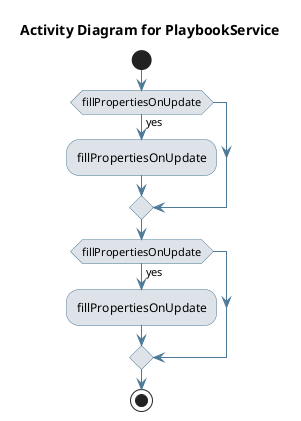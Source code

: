 @startuml
skinparam activity {
 BackgroundColor #DEE3E9 
 BorderColor #4D7A97 
 ArrowColor #4D7A97 
}
!pragma useVerticalIf on
start
title Activity Diagram for PlaybookService

if (fillPropertiesOnUpdate) then (yes)
:fillPropertiesOnUpdate;
endif
if (fillPropertiesOnUpdate) then (yes)
:fillPropertiesOnUpdate;
endif
stop
@enduml
